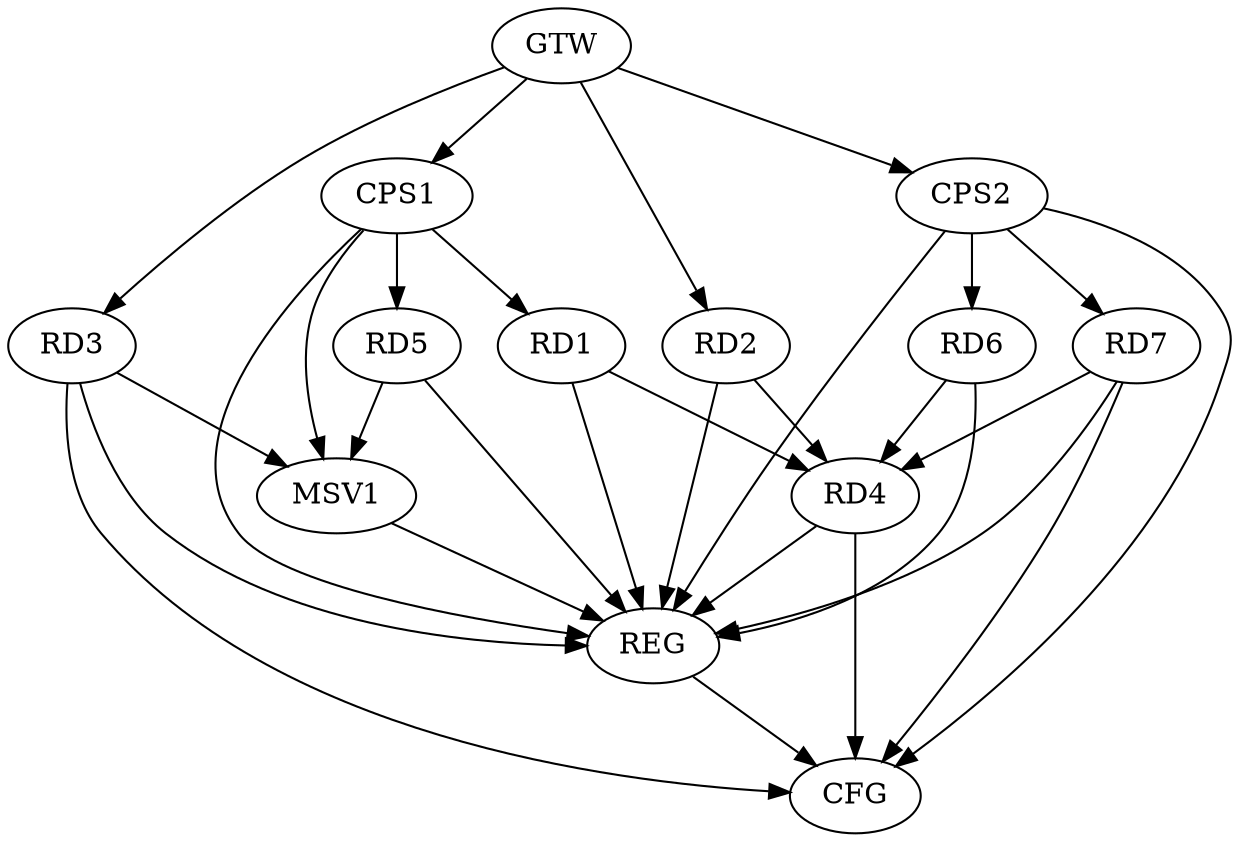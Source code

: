 strict digraph G {
  RD1 [ label="RD1" ];
  RD2 [ label="RD2" ];
  RD3 [ label="RD3" ];
  RD4 [ label="RD4" ];
  RD5 [ label="RD5" ];
  RD6 [ label="RD6" ];
  RD7 [ label="RD7" ];
  CPS1 [ label="CPS1" ];
  CPS2 [ label="CPS2" ];
  GTW [ label="GTW" ];
  REG [ label="REG" ];
  CFG [ label="CFG" ];
  MSV1 [ label="MSV1" ];
  CPS1 -> RD1;
  CPS1 -> RD5;
  CPS2 -> RD6;
  CPS2 -> RD7;
  GTW -> RD2;
  GTW -> RD3;
  GTW -> CPS1;
  GTW -> CPS2;
  RD1 -> REG;
  RD2 -> REG;
  RD3 -> REG;
  RD4 -> REG;
  RD5 -> REG;
  RD6 -> REG;
  RD7 -> REG;
  CPS1 -> REG;
  CPS2 -> REG;
  RD4 -> CFG;
  CPS2 -> CFG;
  RD7 -> CFG;
  RD3 -> CFG;
  REG -> CFG;
  RD1 -> RD4;
  RD7 -> RD4;
  RD6 -> RD4;
  RD2 -> RD4;
  RD3 -> MSV1;
  CPS1 -> MSV1;
  RD5 -> MSV1;
  MSV1 -> REG;
}
